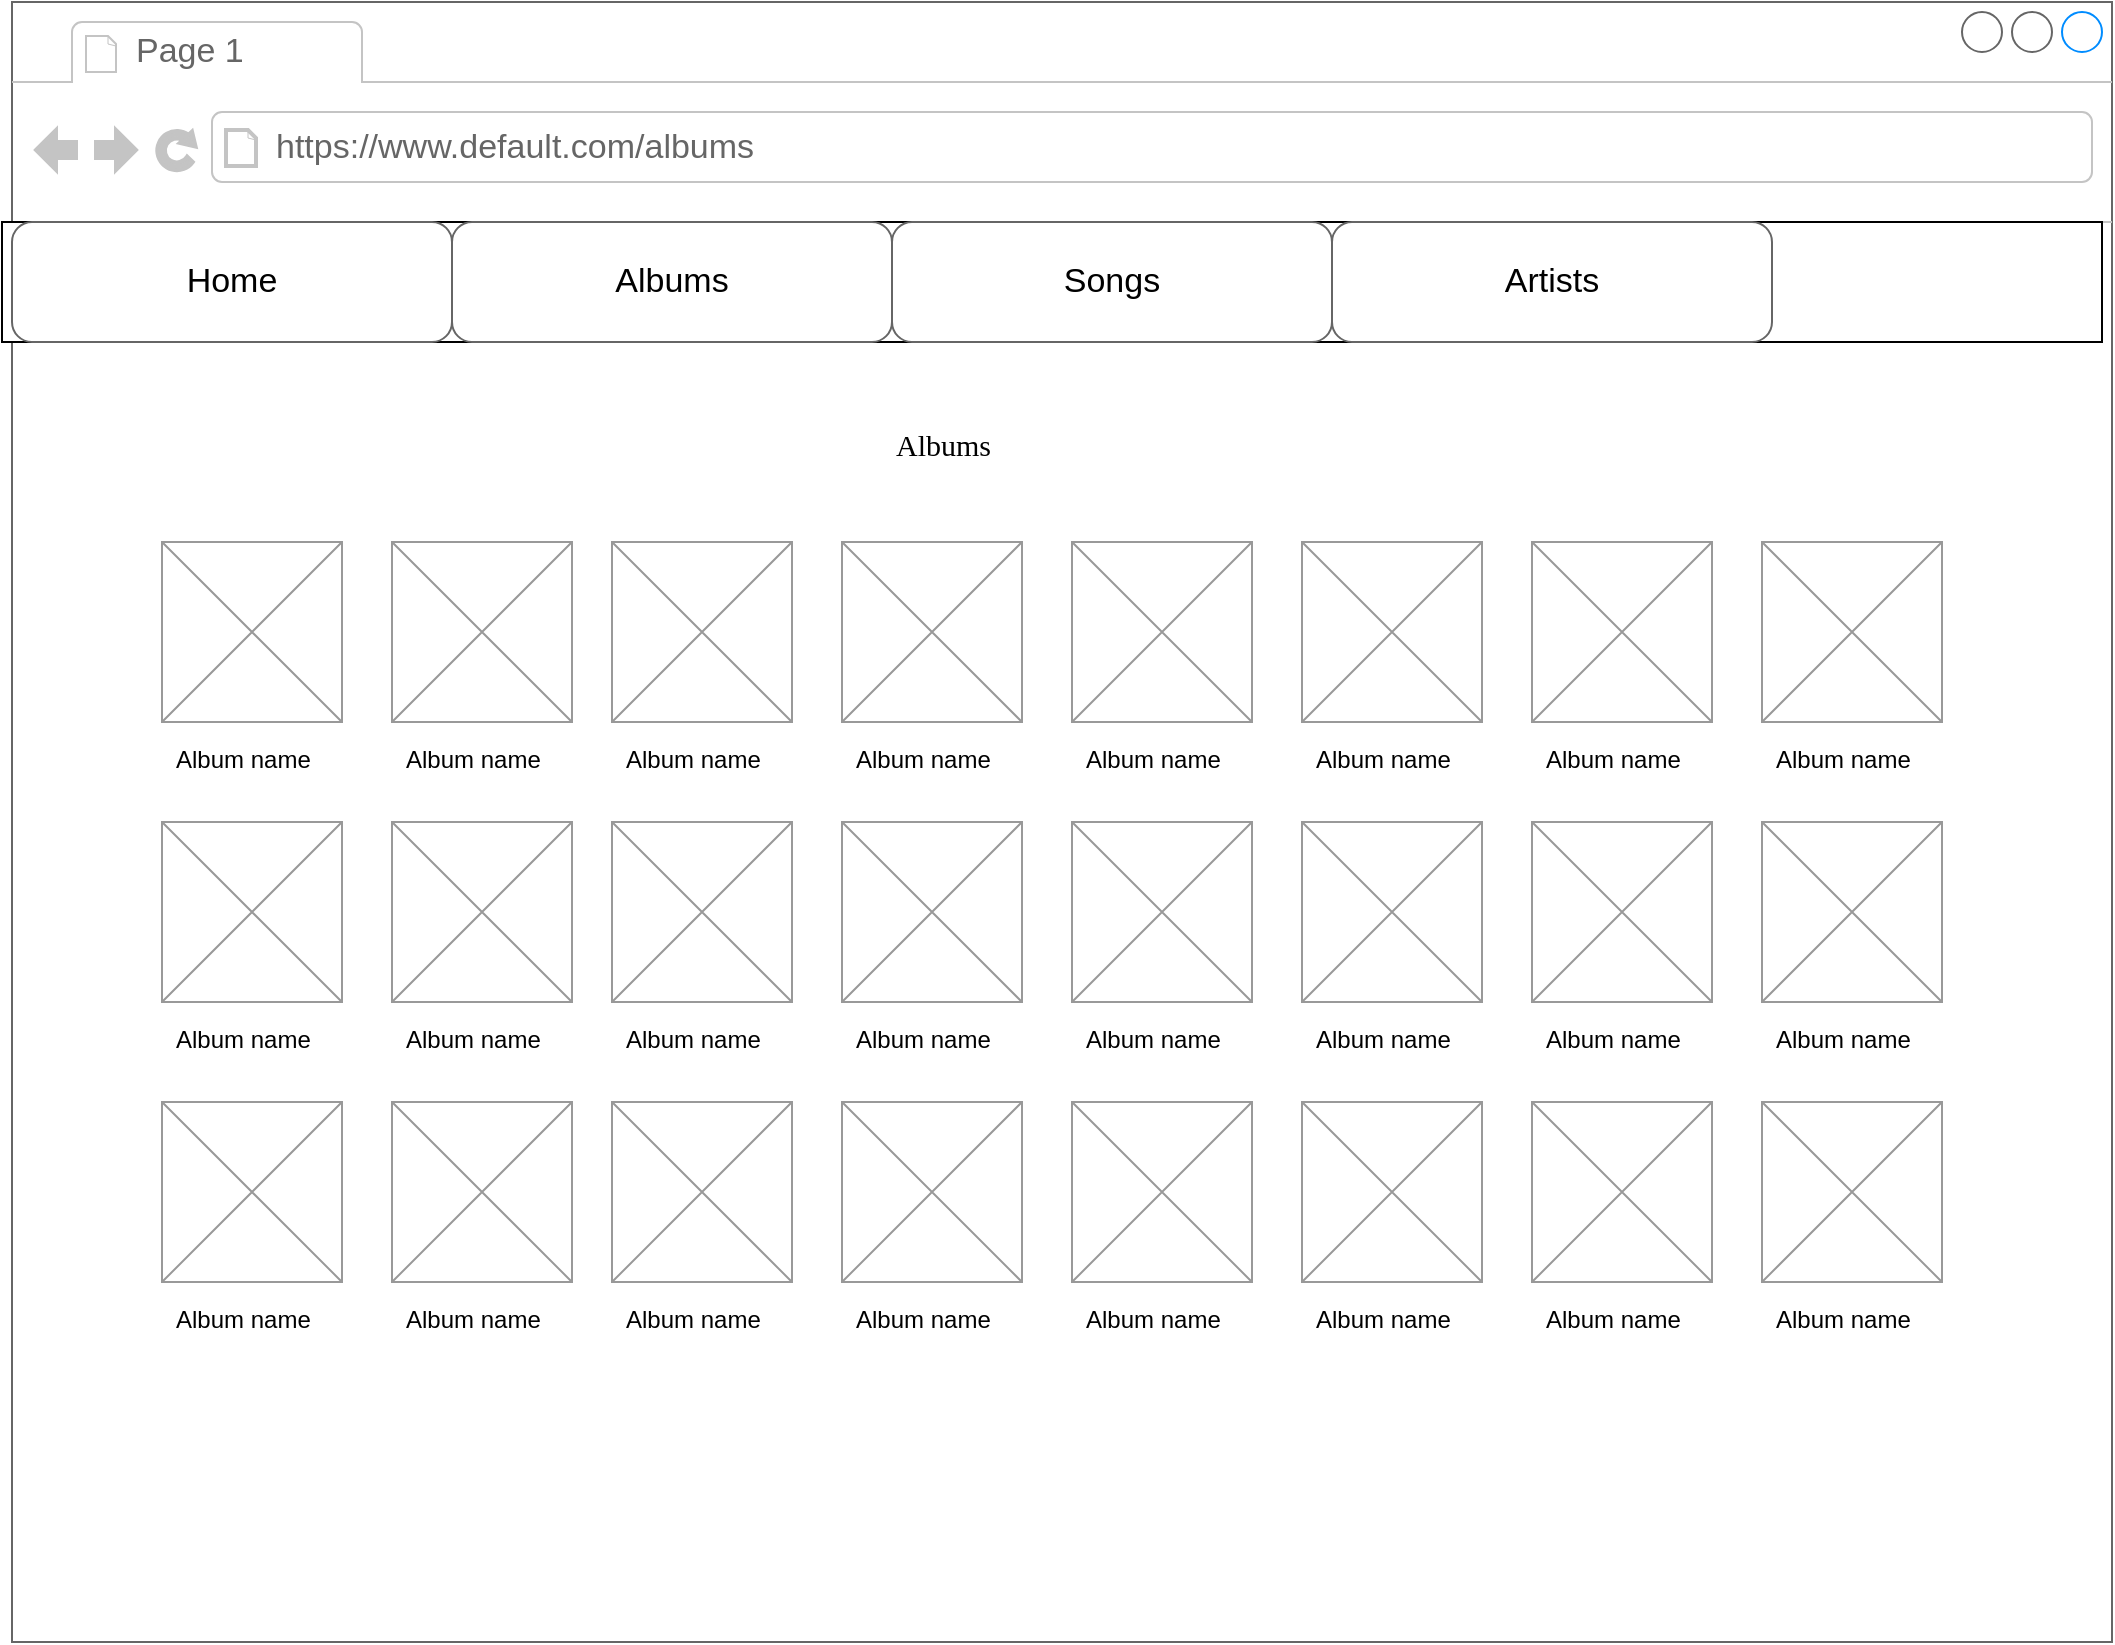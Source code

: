 <mxfile version="24.5.2" type="device">
  <diagram name="Page-1" id="2cc2dc42-3aac-f2a9-1cec-7a8b7cbee084">
    <mxGraphModel dx="2074" dy="1106" grid="1" gridSize="10" guides="1" tooltips="1" connect="1" arrows="1" fold="1" page="1" pageScale="1" pageWidth="1100" pageHeight="850" background="none" math="0" shadow="0">
      <root>
        <mxCell id="0" />
        <mxCell id="1" parent="0" />
        <mxCell id="7026571954dc6520-1" value="" style="strokeWidth=1;shadow=0;dashed=0;align=center;html=1;shape=mxgraph.mockup.containers.browserWindow;rSize=0;strokeColor=#666666;mainText=,;recursiveResize=0;rounded=0;labelBackgroundColor=none;fontFamily=Verdana;fontSize=12" parent="1" vertex="1">
          <mxGeometry x="30" y="20" width="1050" height="820" as="geometry" />
        </mxCell>
        <mxCell id="7026571954dc6520-2" value="Page 1" style="strokeWidth=1;shadow=0;dashed=0;align=center;html=1;shape=mxgraph.mockup.containers.anchor;fontSize=17;fontColor=#666666;align=left;" parent="7026571954dc6520-1" vertex="1">
          <mxGeometry x="60" y="12" width="110" height="26" as="geometry" />
        </mxCell>
        <mxCell id="7026571954dc6520-3" value="&lt;div&gt;https://www.default.com/albums&lt;/div&gt;" style="strokeWidth=1;shadow=0;dashed=0;align=center;html=1;shape=mxgraph.mockup.containers.anchor;rSize=0;fontSize=17;fontColor=#666666;align=left;" parent="7026571954dc6520-1" vertex="1">
          <mxGeometry x="130" y="60" width="250" height="26" as="geometry" />
        </mxCell>
        <mxCell id="7026571954dc6520-16" value="Albums" style="text;html=1;points=[];align=left;verticalAlign=top;spacingTop=-4;fontSize=15;fontFamily=Verdana" parent="7026571954dc6520-1" vertex="1">
          <mxGeometry x="440" y="210" width="170" height="30" as="geometry" />
        </mxCell>
        <mxCell id="Au9KBMOpigVklPiua_w_-5" value="" style="rounded=0;whiteSpace=wrap;html=1;" vertex="1" parent="7026571954dc6520-1">
          <mxGeometry x="-5" y="110" width="1050" height="60" as="geometry" />
        </mxCell>
        <mxCell id="7026571954dc6520-18" value="&lt;div&gt;Home&lt;/div&gt;" style="strokeWidth=1;shadow=0;dashed=0;align=center;html=1;shape=mxgraph.mockup.buttons.button;strokeColor=#666666;mainText=;buttonStyle=round;fontSize=17;fontStyle=0;fillColor=none;whiteSpace=wrap;rounded=0;labelBackgroundColor=none;" parent="7026571954dc6520-1" vertex="1">
          <mxGeometry y="110" width="220" height="60" as="geometry" />
        </mxCell>
        <mxCell id="Au9KBMOpigVklPiua_w_-6" value="Albums" style="strokeWidth=1;shadow=0;dashed=0;align=center;html=1;shape=mxgraph.mockup.buttons.button;strokeColor=#666666;mainText=;buttonStyle=round;fontSize=17;fontStyle=0;fillColor=none;whiteSpace=wrap;rounded=0;labelBackgroundColor=none;" vertex="1" parent="7026571954dc6520-1">
          <mxGeometry x="220" y="110" width="220" height="60" as="geometry" />
        </mxCell>
        <mxCell id="Au9KBMOpigVklPiua_w_-7" value="Songs" style="strokeWidth=1;shadow=0;dashed=0;align=center;html=1;shape=mxgraph.mockup.buttons.button;strokeColor=#666666;mainText=;buttonStyle=round;fontSize=17;fontStyle=0;fillColor=none;whiteSpace=wrap;rounded=0;labelBackgroundColor=none;" vertex="1" parent="7026571954dc6520-1">
          <mxGeometry x="440" y="110" width="220" height="60" as="geometry" />
        </mxCell>
        <mxCell id="Au9KBMOpigVklPiua_w_-8" value="Artists" style="strokeWidth=1;shadow=0;dashed=0;align=center;html=1;shape=mxgraph.mockup.buttons.button;strokeColor=#666666;mainText=;buttonStyle=round;fontSize=17;fontStyle=0;fillColor=none;whiteSpace=wrap;rounded=0;labelBackgroundColor=none;" vertex="1" parent="7026571954dc6520-1">
          <mxGeometry x="660" y="110" width="220" height="60" as="geometry" />
        </mxCell>
        <mxCell id="Au9KBMOpigVklPiua_w_-29" value="" style="verticalLabelPosition=bottom;shadow=0;dashed=0;align=center;html=1;verticalAlign=top;strokeWidth=1;shape=mxgraph.mockup.graphics.simpleIcon;strokeColor=#999999;" vertex="1" parent="7026571954dc6520-1">
          <mxGeometry x="75" y="270" width="90" height="90" as="geometry" />
        </mxCell>
        <mxCell id="Au9KBMOpigVklPiua_w_-61" value="Album name" style="text;spacingTop=-5;whiteSpace=wrap;html=1;align=left;fontSize=12;fontFamily=Helvetica;fillColor=none;strokeColor=none;" vertex="1" parent="7026571954dc6520-1">
          <mxGeometry x="80" y="370" width="80" height="20" as="geometry" />
        </mxCell>
        <mxCell id="Au9KBMOpigVklPiua_w_-62" value="" style="verticalLabelPosition=bottom;shadow=0;dashed=0;align=center;html=1;verticalAlign=top;strokeWidth=1;shape=mxgraph.mockup.graphics.simpleIcon;strokeColor=#999999;" vertex="1" parent="7026571954dc6520-1">
          <mxGeometry x="190" y="270" width="90" height="90" as="geometry" />
        </mxCell>
        <mxCell id="Au9KBMOpigVklPiua_w_-63" value="Album name" style="text;spacingTop=-5;whiteSpace=wrap;html=1;align=left;fontSize=12;fontFamily=Helvetica;fillColor=none;strokeColor=none;" vertex="1" parent="7026571954dc6520-1">
          <mxGeometry x="195" y="370" width="80" height="20" as="geometry" />
        </mxCell>
        <mxCell id="Au9KBMOpigVklPiua_w_-64" value="" style="verticalLabelPosition=bottom;shadow=0;dashed=0;align=center;html=1;verticalAlign=top;strokeWidth=1;shape=mxgraph.mockup.graphics.simpleIcon;strokeColor=#999999;" vertex="1" parent="7026571954dc6520-1">
          <mxGeometry x="300" y="270" width="90" height="90" as="geometry" />
        </mxCell>
        <mxCell id="Au9KBMOpigVklPiua_w_-65" value="Album name" style="text;spacingTop=-5;whiteSpace=wrap;html=1;align=left;fontSize=12;fontFamily=Helvetica;fillColor=none;strokeColor=none;" vertex="1" parent="7026571954dc6520-1">
          <mxGeometry x="305" y="370" width="80" height="20" as="geometry" />
        </mxCell>
        <mxCell id="Au9KBMOpigVklPiua_w_-66" value="" style="verticalLabelPosition=bottom;shadow=0;dashed=0;align=center;html=1;verticalAlign=top;strokeWidth=1;shape=mxgraph.mockup.graphics.simpleIcon;strokeColor=#999999;" vertex="1" parent="7026571954dc6520-1">
          <mxGeometry x="415" y="270" width="90" height="90" as="geometry" />
        </mxCell>
        <mxCell id="Au9KBMOpigVklPiua_w_-67" value="Album name" style="text;spacingTop=-5;whiteSpace=wrap;html=1;align=left;fontSize=12;fontFamily=Helvetica;fillColor=none;strokeColor=none;" vertex="1" parent="7026571954dc6520-1">
          <mxGeometry x="420" y="370" width="80" height="20" as="geometry" />
        </mxCell>
        <mxCell id="Au9KBMOpigVklPiua_w_-68" value="" style="verticalLabelPosition=bottom;shadow=0;dashed=0;align=center;html=1;verticalAlign=top;strokeWidth=1;shape=mxgraph.mockup.graphics.simpleIcon;strokeColor=#999999;" vertex="1" parent="7026571954dc6520-1">
          <mxGeometry x="530" y="270" width="90" height="90" as="geometry" />
        </mxCell>
        <mxCell id="Au9KBMOpigVklPiua_w_-69" value="Album name" style="text;spacingTop=-5;whiteSpace=wrap;html=1;align=left;fontSize=12;fontFamily=Helvetica;fillColor=none;strokeColor=none;" vertex="1" parent="7026571954dc6520-1">
          <mxGeometry x="535" y="370" width="80" height="20" as="geometry" />
        </mxCell>
        <mxCell id="Au9KBMOpigVklPiua_w_-70" value="" style="verticalLabelPosition=bottom;shadow=0;dashed=0;align=center;html=1;verticalAlign=top;strokeWidth=1;shape=mxgraph.mockup.graphics.simpleIcon;strokeColor=#999999;" vertex="1" parent="7026571954dc6520-1">
          <mxGeometry x="645" y="270" width="90" height="90" as="geometry" />
        </mxCell>
        <mxCell id="Au9KBMOpigVklPiua_w_-71" value="Album name" style="text;spacingTop=-5;whiteSpace=wrap;html=1;align=left;fontSize=12;fontFamily=Helvetica;fillColor=none;strokeColor=none;" vertex="1" parent="7026571954dc6520-1">
          <mxGeometry x="650" y="370" width="80" height="20" as="geometry" />
        </mxCell>
        <mxCell id="Au9KBMOpigVklPiua_w_-72" value="" style="verticalLabelPosition=bottom;shadow=0;dashed=0;align=center;html=1;verticalAlign=top;strokeWidth=1;shape=mxgraph.mockup.graphics.simpleIcon;strokeColor=#999999;" vertex="1" parent="7026571954dc6520-1">
          <mxGeometry x="760" y="270" width="90" height="90" as="geometry" />
        </mxCell>
        <mxCell id="Au9KBMOpigVklPiua_w_-73" value="Album name" style="text;spacingTop=-5;whiteSpace=wrap;html=1;align=left;fontSize=12;fontFamily=Helvetica;fillColor=none;strokeColor=none;" vertex="1" parent="7026571954dc6520-1">
          <mxGeometry x="765" y="370" width="80" height="20" as="geometry" />
        </mxCell>
        <mxCell id="Au9KBMOpigVklPiua_w_-74" value="" style="verticalLabelPosition=bottom;shadow=0;dashed=0;align=center;html=1;verticalAlign=top;strokeWidth=1;shape=mxgraph.mockup.graphics.simpleIcon;strokeColor=#999999;" vertex="1" parent="7026571954dc6520-1">
          <mxGeometry x="875" y="270" width="90" height="90" as="geometry" />
        </mxCell>
        <mxCell id="Au9KBMOpigVklPiua_w_-75" value="Album name" style="text;spacingTop=-5;whiteSpace=wrap;html=1;align=left;fontSize=12;fontFamily=Helvetica;fillColor=none;strokeColor=none;" vertex="1" parent="7026571954dc6520-1">
          <mxGeometry x="880" y="370" width="80" height="20" as="geometry" />
        </mxCell>
        <mxCell id="Au9KBMOpigVklPiua_w_-76" value="" style="verticalLabelPosition=bottom;shadow=0;dashed=0;align=center;html=1;verticalAlign=top;strokeWidth=1;shape=mxgraph.mockup.graphics.simpleIcon;strokeColor=#999999;" vertex="1" parent="7026571954dc6520-1">
          <mxGeometry x="75" y="410" width="90" height="90" as="geometry" />
        </mxCell>
        <mxCell id="Au9KBMOpigVklPiua_w_-77" value="Album name" style="text;spacingTop=-5;whiteSpace=wrap;html=1;align=left;fontSize=12;fontFamily=Helvetica;fillColor=none;strokeColor=none;" vertex="1" parent="7026571954dc6520-1">
          <mxGeometry x="80" y="510" width="80" height="20" as="geometry" />
        </mxCell>
        <mxCell id="Au9KBMOpigVklPiua_w_-78" value="" style="verticalLabelPosition=bottom;shadow=0;dashed=0;align=center;html=1;verticalAlign=top;strokeWidth=1;shape=mxgraph.mockup.graphics.simpleIcon;strokeColor=#999999;" vertex="1" parent="7026571954dc6520-1">
          <mxGeometry x="190" y="410" width="90" height="90" as="geometry" />
        </mxCell>
        <mxCell id="Au9KBMOpigVklPiua_w_-79" value="Album name" style="text;spacingTop=-5;whiteSpace=wrap;html=1;align=left;fontSize=12;fontFamily=Helvetica;fillColor=none;strokeColor=none;" vertex="1" parent="7026571954dc6520-1">
          <mxGeometry x="195" y="510" width="80" height="20" as="geometry" />
        </mxCell>
        <mxCell id="Au9KBMOpigVklPiua_w_-80" value="" style="verticalLabelPosition=bottom;shadow=0;dashed=0;align=center;html=1;verticalAlign=top;strokeWidth=1;shape=mxgraph.mockup.graphics.simpleIcon;strokeColor=#999999;" vertex="1" parent="7026571954dc6520-1">
          <mxGeometry x="300" y="410" width="90" height="90" as="geometry" />
        </mxCell>
        <mxCell id="Au9KBMOpigVklPiua_w_-81" value="Album name" style="text;spacingTop=-5;whiteSpace=wrap;html=1;align=left;fontSize=12;fontFamily=Helvetica;fillColor=none;strokeColor=none;" vertex="1" parent="7026571954dc6520-1">
          <mxGeometry x="305" y="510" width="80" height="20" as="geometry" />
        </mxCell>
        <mxCell id="Au9KBMOpigVklPiua_w_-82" value="" style="verticalLabelPosition=bottom;shadow=0;dashed=0;align=center;html=1;verticalAlign=top;strokeWidth=1;shape=mxgraph.mockup.graphics.simpleIcon;strokeColor=#999999;" vertex="1" parent="7026571954dc6520-1">
          <mxGeometry x="415" y="410" width="90" height="90" as="geometry" />
        </mxCell>
        <mxCell id="Au9KBMOpigVklPiua_w_-83" value="Album name" style="text;spacingTop=-5;whiteSpace=wrap;html=1;align=left;fontSize=12;fontFamily=Helvetica;fillColor=none;strokeColor=none;" vertex="1" parent="7026571954dc6520-1">
          <mxGeometry x="420" y="510" width="80" height="20" as="geometry" />
        </mxCell>
        <mxCell id="Au9KBMOpigVklPiua_w_-84" value="" style="verticalLabelPosition=bottom;shadow=0;dashed=0;align=center;html=1;verticalAlign=top;strokeWidth=1;shape=mxgraph.mockup.graphics.simpleIcon;strokeColor=#999999;" vertex="1" parent="7026571954dc6520-1">
          <mxGeometry x="530" y="410" width="90" height="90" as="geometry" />
        </mxCell>
        <mxCell id="Au9KBMOpigVklPiua_w_-85" value="Album name" style="text;spacingTop=-5;whiteSpace=wrap;html=1;align=left;fontSize=12;fontFamily=Helvetica;fillColor=none;strokeColor=none;" vertex="1" parent="7026571954dc6520-1">
          <mxGeometry x="535" y="510" width="80" height="20" as="geometry" />
        </mxCell>
        <mxCell id="Au9KBMOpigVklPiua_w_-86" value="" style="verticalLabelPosition=bottom;shadow=0;dashed=0;align=center;html=1;verticalAlign=top;strokeWidth=1;shape=mxgraph.mockup.graphics.simpleIcon;strokeColor=#999999;" vertex="1" parent="7026571954dc6520-1">
          <mxGeometry x="645" y="410" width="90" height="90" as="geometry" />
        </mxCell>
        <mxCell id="Au9KBMOpigVklPiua_w_-87" value="Album name" style="text;spacingTop=-5;whiteSpace=wrap;html=1;align=left;fontSize=12;fontFamily=Helvetica;fillColor=none;strokeColor=none;" vertex="1" parent="7026571954dc6520-1">
          <mxGeometry x="650" y="510" width="80" height="20" as="geometry" />
        </mxCell>
        <mxCell id="Au9KBMOpigVklPiua_w_-88" value="" style="verticalLabelPosition=bottom;shadow=0;dashed=0;align=center;html=1;verticalAlign=top;strokeWidth=1;shape=mxgraph.mockup.graphics.simpleIcon;strokeColor=#999999;" vertex="1" parent="7026571954dc6520-1">
          <mxGeometry x="760" y="410" width="90" height="90" as="geometry" />
        </mxCell>
        <mxCell id="Au9KBMOpigVklPiua_w_-89" value="Album name" style="text;spacingTop=-5;whiteSpace=wrap;html=1;align=left;fontSize=12;fontFamily=Helvetica;fillColor=none;strokeColor=none;" vertex="1" parent="7026571954dc6520-1">
          <mxGeometry x="765" y="510" width="80" height="20" as="geometry" />
        </mxCell>
        <mxCell id="Au9KBMOpigVklPiua_w_-90" value="" style="verticalLabelPosition=bottom;shadow=0;dashed=0;align=center;html=1;verticalAlign=top;strokeWidth=1;shape=mxgraph.mockup.graphics.simpleIcon;strokeColor=#999999;" vertex="1" parent="7026571954dc6520-1">
          <mxGeometry x="875" y="410" width="90" height="90" as="geometry" />
        </mxCell>
        <mxCell id="Au9KBMOpigVklPiua_w_-91" value="Album name" style="text;spacingTop=-5;whiteSpace=wrap;html=1;align=left;fontSize=12;fontFamily=Helvetica;fillColor=none;strokeColor=none;" vertex="1" parent="7026571954dc6520-1">
          <mxGeometry x="880" y="510" width="80" height="20" as="geometry" />
        </mxCell>
        <mxCell id="Au9KBMOpigVklPiua_w_-92" value="" style="verticalLabelPosition=bottom;shadow=0;dashed=0;align=center;html=1;verticalAlign=top;strokeWidth=1;shape=mxgraph.mockup.graphics.simpleIcon;strokeColor=#999999;" vertex="1" parent="7026571954dc6520-1">
          <mxGeometry x="75" y="550" width="90" height="90" as="geometry" />
        </mxCell>
        <mxCell id="Au9KBMOpigVklPiua_w_-93" value="Album name" style="text;spacingTop=-5;whiteSpace=wrap;html=1;align=left;fontSize=12;fontFamily=Helvetica;fillColor=none;strokeColor=none;" vertex="1" parent="7026571954dc6520-1">
          <mxGeometry x="80" y="650" width="80" height="20" as="geometry" />
        </mxCell>
        <mxCell id="Au9KBMOpigVklPiua_w_-94" value="" style="verticalLabelPosition=bottom;shadow=0;dashed=0;align=center;html=1;verticalAlign=top;strokeWidth=1;shape=mxgraph.mockup.graphics.simpleIcon;strokeColor=#999999;" vertex="1" parent="7026571954dc6520-1">
          <mxGeometry x="190" y="550" width="90" height="90" as="geometry" />
        </mxCell>
        <mxCell id="Au9KBMOpigVklPiua_w_-95" value="Album name" style="text;spacingTop=-5;whiteSpace=wrap;html=1;align=left;fontSize=12;fontFamily=Helvetica;fillColor=none;strokeColor=none;" vertex="1" parent="7026571954dc6520-1">
          <mxGeometry x="195" y="650" width="80" height="20" as="geometry" />
        </mxCell>
        <mxCell id="Au9KBMOpigVklPiua_w_-96" value="" style="verticalLabelPosition=bottom;shadow=0;dashed=0;align=center;html=1;verticalAlign=top;strokeWidth=1;shape=mxgraph.mockup.graphics.simpleIcon;strokeColor=#999999;" vertex="1" parent="7026571954dc6520-1">
          <mxGeometry x="300" y="550" width="90" height="90" as="geometry" />
        </mxCell>
        <mxCell id="Au9KBMOpigVklPiua_w_-97" value="Album name" style="text;spacingTop=-5;whiteSpace=wrap;html=1;align=left;fontSize=12;fontFamily=Helvetica;fillColor=none;strokeColor=none;" vertex="1" parent="7026571954dc6520-1">
          <mxGeometry x="305" y="650" width="80" height="20" as="geometry" />
        </mxCell>
        <mxCell id="Au9KBMOpigVklPiua_w_-98" value="" style="verticalLabelPosition=bottom;shadow=0;dashed=0;align=center;html=1;verticalAlign=top;strokeWidth=1;shape=mxgraph.mockup.graphics.simpleIcon;strokeColor=#999999;" vertex="1" parent="7026571954dc6520-1">
          <mxGeometry x="415" y="550" width="90" height="90" as="geometry" />
        </mxCell>
        <mxCell id="Au9KBMOpigVklPiua_w_-99" value="Album name" style="text;spacingTop=-5;whiteSpace=wrap;html=1;align=left;fontSize=12;fontFamily=Helvetica;fillColor=none;strokeColor=none;" vertex="1" parent="7026571954dc6520-1">
          <mxGeometry x="420" y="650" width="80" height="20" as="geometry" />
        </mxCell>
        <mxCell id="Au9KBMOpigVklPiua_w_-100" value="" style="verticalLabelPosition=bottom;shadow=0;dashed=0;align=center;html=1;verticalAlign=top;strokeWidth=1;shape=mxgraph.mockup.graphics.simpleIcon;strokeColor=#999999;" vertex="1" parent="7026571954dc6520-1">
          <mxGeometry x="530" y="550" width="90" height="90" as="geometry" />
        </mxCell>
        <mxCell id="Au9KBMOpigVklPiua_w_-101" value="Album name" style="text;spacingTop=-5;whiteSpace=wrap;html=1;align=left;fontSize=12;fontFamily=Helvetica;fillColor=none;strokeColor=none;" vertex="1" parent="7026571954dc6520-1">
          <mxGeometry x="535" y="650" width="80" height="20" as="geometry" />
        </mxCell>
        <mxCell id="Au9KBMOpigVklPiua_w_-102" value="" style="verticalLabelPosition=bottom;shadow=0;dashed=0;align=center;html=1;verticalAlign=top;strokeWidth=1;shape=mxgraph.mockup.graphics.simpleIcon;strokeColor=#999999;" vertex="1" parent="7026571954dc6520-1">
          <mxGeometry x="645" y="550" width="90" height="90" as="geometry" />
        </mxCell>
        <mxCell id="Au9KBMOpigVklPiua_w_-103" value="Album name" style="text;spacingTop=-5;whiteSpace=wrap;html=1;align=left;fontSize=12;fontFamily=Helvetica;fillColor=none;strokeColor=none;" vertex="1" parent="7026571954dc6520-1">
          <mxGeometry x="650" y="650" width="80" height="20" as="geometry" />
        </mxCell>
        <mxCell id="Au9KBMOpigVklPiua_w_-104" value="" style="verticalLabelPosition=bottom;shadow=0;dashed=0;align=center;html=1;verticalAlign=top;strokeWidth=1;shape=mxgraph.mockup.graphics.simpleIcon;strokeColor=#999999;" vertex="1" parent="7026571954dc6520-1">
          <mxGeometry x="760" y="550" width="90" height="90" as="geometry" />
        </mxCell>
        <mxCell id="Au9KBMOpigVklPiua_w_-105" value="Album name" style="text;spacingTop=-5;whiteSpace=wrap;html=1;align=left;fontSize=12;fontFamily=Helvetica;fillColor=none;strokeColor=none;" vertex="1" parent="7026571954dc6520-1">
          <mxGeometry x="765" y="650" width="80" height="20" as="geometry" />
        </mxCell>
        <mxCell id="Au9KBMOpigVklPiua_w_-106" value="" style="verticalLabelPosition=bottom;shadow=0;dashed=0;align=center;html=1;verticalAlign=top;strokeWidth=1;shape=mxgraph.mockup.graphics.simpleIcon;strokeColor=#999999;" vertex="1" parent="7026571954dc6520-1">
          <mxGeometry x="875" y="550" width="90" height="90" as="geometry" />
        </mxCell>
        <mxCell id="Au9KBMOpigVklPiua_w_-107" value="Album name" style="text;spacingTop=-5;whiteSpace=wrap;html=1;align=left;fontSize=12;fontFamily=Helvetica;fillColor=none;strokeColor=none;" vertex="1" parent="7026571954dc6520-1">
          <mxGeometry x="880" y="650" width="80" height="20" as="geometry" />
        </mxCell>
      </root>
    </mxGraphModel>
  </diagram>
</mxfile>
